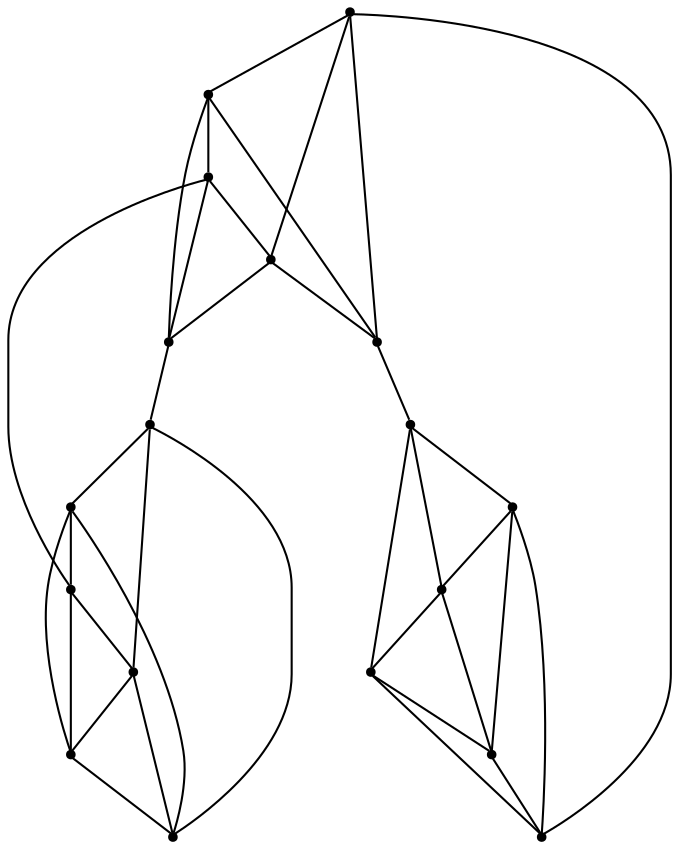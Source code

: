 graph {
  node [shape=point,comment="{\"directed\":false,\"doi\":\"10.1007/978-3-642-36763-2_12\",\"figure\":\"5 (2)\"}"]

  v0 [pos="1785.752013559586,786.6753904733634"]
  v1 [pos="1594.699675935286,547.9903987792927"]
  v2 [pos="1594.699675935286,810.5458227390359"]
  v3 [pos="1714.1086673866407,762.8109991335202"]
  v4 [pos="1690.2268945460328,715.0719786742707"]
  v5 [pos="1654.40522145956,727.0073219844928"]
  v6 [pos="1678.2869943001679,750.8736845738171"]
  v7 [pos="1630.5213490217584,774.7441168394895"]
  v8 [pos="1642.4633488648167,691.2012920538265"]
  v9 [pos="1618.5835483730875,619.5978802547338"]
  v10 [pos="1570.8158034974845,619.5938105783855"]
  v11 [pos="1403.643139116599,786.6753904733634"]
  v12 [pos="1558.8739309027412,774.7441168394895"]
  v13 [pos="1546.93613025407,691.2012920538264"]
  v14 [pos="1534.9941304110118,727.0029979533729"]
  v15 [pos="1499.168385378467,715.0719786742707"]
  v16 [pos="1511.112357570404,750.873684573817"]
  v17 [pos="1475.286485289544,762.8108719561344"]

  v0 -- v1 [id="-1",pos="1785.752013559586,786.6753904733634 1594.699675935286,547.9903987792927 1594.699675935286,547.9903987792927 1594.699675935286,547.9903987792927"]
  v11 -- v17 [id="-2",pos="1403.643139116599,786.6753904733634 1475.286485289544,762.8108719561344 1475.286485289544,762.8108719561344 1475.286485289544,762.8108719561344"]
  v11 -- v1 [id="-3",pos="1403.643139116599,786.6753904733634 1594.699675935286,547.9903987792927 1594.699675935286,547.9903987792927 1594.699675935286,547.9903987792927"]
  v11 -- v10 [id="-4",pos="1403.643139116599,786.6753904733634 1570.8158034974845,619.5938105783855 1570.8158034974845,619.5938105783855 1570.8158034974845,619.5938105783855"]
  v17 -- v12 [id="-5",pos="1475.286485289544,762.8108719561344 1558.8739309027412,774.7441168394895 1558.8739309027412,774.7441168394895 1558.8739309027412,774.7441168394895"]
  v17 -- v15 [id="-6",pos="1475.286485289544,762.8108719561344 1499.168385378467,715.0719786742707 1499.168385378467,715.0719786742707 1499.168385378467,715.0719786742707"]
  v15 -- v16 [id="-7",pos="1499.168385378467,715.0719786742707 1511.112357570404,750.873684573817 1511.112357570404,750.873684573817 1511.112357570404,750.873684573817"]
  v15 -- v14 [id="-8",pos="1499.168385378467,715.0719786742707 1534.9941304110118,727.0029979533729 1534.9941304110118,727.0029979533729 1534.9941304110118,727.0029979533729"]
  v16 -- v12 [id="-9",pos="1511.112357570404,750.873684573817 1558.8739309027412,774.7441168394895 1558.8739309027412,774.7441168394895 1558.8739309027412,774.7441168394895"]
  v16 -- v17 [id="-10",pos="1511.112357570404,750.873684573817 1475.286485289544,762.8108719561344 1475.286485289544,762.8108719561344 1475.286485289544,762.8108719561344"]
  v14 -- v13 [id="-11",pos="1534.9941304110118,727.0029979533729 1546.93613025407,691.2012920538264 1546.93613025407,691.2012920538264 1546.93613025407,691.2012920538264"]
  v14 -- v16 [id="-12",pos="1534.9941304110118,727.0029979533729 1511.112357570404,750.873684573817 1511.112357570404,750.873684573817 1511.112357570404,750.873684573817"]
  v13 -- v10 [id="-13",pos="1546.93613025407,691.2012920538264 1570.8158034974845,619.5938105783855 1570.8158034974845,619.5938105783855 1570.8158034974845,619.5938105783855"]
  v13 -- v15 [id="-14",pos="1546.93613025407,691.2012920538264 1499.168385378467,715.0719786742707 1499.168385378467,715.0719786742707 1499.168385378467,715.0719786742707"]
  v12 -- v14 [id="-15",pos="1558.8739309027412,774.7441168394895 1534.9941304110118,727.0029979533729 1534.9941304110118,727.0029979533729 1534.9941304110118,727.0029979533729"]
  v12 -- v13 [id="-16",pos="1558.8739309027412,774.7441168394895 1546.93613025407,691.2012920538264 1546.93613025407,691.2012920538264 1546.93613025407,691.2012920538264"]
  v10 -- v2 [id="-17",pos="1570.8158034974845,619.5938105783855 1594.699675935286,810.5458227390359 1594.699675935286,810.5458227390359 1594.699675935286,810.5458227390359"]
  v2 -- v9 [id="-18",pos="1594.699675935286,810.5458227390359 1618.5835483730875,619.5978802547338 1618.5835483730875,619.5978802547338 1618.5835483730875,619.5978802547338"]
  v2 -- v11 [id="-19",pos="1594.699675935286,810.5458227390359 1403.643139116599,786.6753904733634 1403.643139116599,786.6753904733634 1403.643139116599,786.6753904733634"]
  v1 -- v9 [id="-20",pos="1594.699675935286,547.9903987792927 1618.5835483730875,619.5978802547338 1618.5835483730875,619.5978802547338 1618.5835483730875,619.5978802547338"]
  v1 -- v10 [id="-21",pos="1594.699675935286,547.9903987792927 1570.8158034974845,619.5938105783855 1570.8158034974845,619.5938105783855 1570.8158034974845,619.5938105783855"]
  v9 -- v0 [id="-22",pos="1618.5835483730875,619.5978802547338 1785.752013559586,786.6753904733634 1785.752013559586,786.6753904733634 1785.752013559586,786.6753904733634"]
  v9 -- v8 [id="-23",pos="1618.5835483730875,619.5978802547338 1642.4633488648167,691.2012920538265 1642.4633488648167,691.2012920538265 1642.4633488648167,691.2012920538265"]
  v7 -- v6 [id="-24",pos="1630.5213490217584,774.7441168394895 1678.2869943001679,750.8736845738171 1678.2869943001679,750.8736845738171 1678.2869943001679,750.8736845738171"]
  v7 -- v3 [id="-25",pos="1630.5213490217584,774.7441168394895 1714.1086673866407,762.8109991335202 1714.1086673866407,762.8109991335202 1714.1086673866407,762.8109991335202"]
  v8 -- v7 [id="-26",pos="1642.4633488648167,691.2012920538265 1630.5213490217584,774.7441168394895 1630.5213490217584,774.7441168394895 1630.5213490217584,774.7441168394895"]
  v8 -- v4 [id="-27",pos="1642.4633488648167,691.2012920538265 1690.2268945460328,715.0719786742707 1690.2268945460328,715.0719786742707 1690.2268945460328,715.0719786742707"]
  v5 -- v8 [id="-28",pos="1654.40522145956,727.0073219844928 1642.4633488648167,691.2012920538265 1642.4633488648167,691.2012920538265 1642.4633488648167,691.2012920538265"]
  v5 -- v7 [id="-29",pos="1654.40522145956,727.0073219844928 1630.5213490217584,774.7441168394895 1630.5213490217584,774.7441168394895 1630.5213490217584,774.7441168394895"]
  v6 -- v5 [id="-30",pos="1678.2869943001679,750.8736845738171 1654.40522145956,727.0073219844928 1654.40522145956,727.0073219844928 1654.40522145956,727.0073219844928"]
  v6 -- v3 [id="-31",pos="1678.2869943001679,750.8736845738171 1714.1086673866407,762.8109991335202 1714.1086673866407,762.8109991335202 1714.1086673866407,762.8109991335202"]
  v3 -- v0 [id="-32",pos="1714.1086673866407,762.8109991335202 1785.752013559586,786.6753904733634 1785.752013559586,786.6753904733634 1785.752013559586,786.6753904733634"]
  v4 -- v6 [id="-33",pos="1690.2268945460328,715.0719786742707 1678.2869943001679,750.8736845738171 1678.2869943001679,750.8736845738171 1678.2869943001679,750.8736845738171"]
  v4 -- v5 [id="-34",pos="1690.2268945460328,715.0719786742707 1654.40522145956,727.0073219844928 1654.40522145956,727.0073219844928 1654.40522145956,727.0073219844928"]
  v3 -- v4 [id="-35",pos="1714.1086673866407,762.8109991335202 1690.2268945460328,715.0719786742707 1690.2268945460328,715.0719786742707 1690.2268945460328,715.0719786742707"]
  v0 -- v2 [id="-36",pos="1785.752013559586,786.6753904733634 1594.699675935286,810.5458227390359 1594.699675935286,810.5458227390359 1594.699675935286,810.5458227390359"]
}